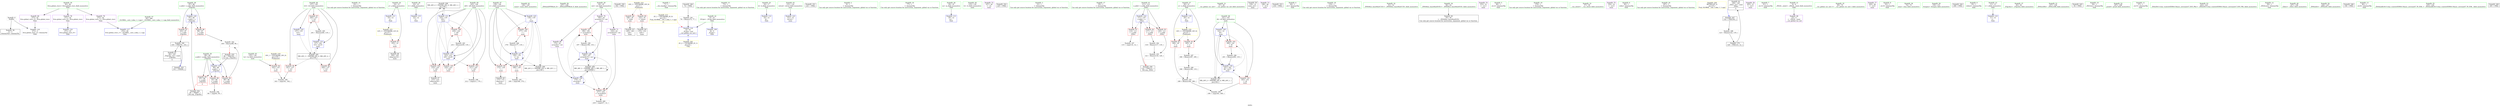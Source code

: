 digraph "SVFG" {
	label="SVFG";

	Node0x55bc1db96400 [shape=record,color=grey,label="{NodeID: 0\nNullPtr}"];
	Node0x55bc1db96400 -> Node0x55bc1dba2860[style=solid];
	Node0x55bc1db96400 -> Node0x55bc1dba6bc0[style=solid];
	Node0x55bc1dbaa870 [shape=record,color=black,label="{NodeID: 180\n105 = PHI(101, 103, )\n}"];
	Node0x55bc1dbaa870 -> Node0x55bc1dba2b30[style=solid];
	Node0x55bc1dba1380 [shape=record,color=red,label="{NodeID: 97\n240\<--137\n\<--tt3\nmain\n}"];
	Node0x55bc1dba1380 -> Node0x55bc1dbab410[style=solid];
	Node0x55bc1db9f3f0 [shape=record,color=green,label="{NodeID: 14\n43\<--1\n\<--dummyObj\nCan only get source location for instruction, argument, global var or function.}"];
	Node0x55bc1dba4bf0 [shape=record,color=grey,label="{NodeID: 194\n94 = cmp(93, 95, )\n}"];
	Node0x55bc1dba1f40 [shape=record,color=blue,label="{NodeID: 111\n14\<--12\nj\<--\nGlob }"];
	Node0x55bc1dba1f40 -> Node0x55bc1dbb6ec0[style=dashed];
	Node0x55bc1dba0030 [shape=record,color=green,label="{NodeID: 28\n22\<--23\nl\<--l_field_insensitive\nGlob }"];
	Node0x55bc1dba0030 -> Node0x55bc1dba68c0[style=solid];
	Node0x55bc1dbb51a0 [shape=record,color=black,label="{NodeID: 208\nMR_26V_2 = PHI(MR_26V_4, MR_26V_1, )\npts\{144 \}\n}"];
	Node0x55bc1dbb51a0 -> Node0x55bc1dba7680[style=dashed];
	Node0x55bc1dba71a0 [shape=record,color=blue,label="{NodeID: 125\n139\<--119\ni\<--\nmain\n}"];
	Node0x55bc1dba71a0 -> Node0x55bc1dba1450[style=dashed];
	Node0x55bc1dba71a0 -> Node0x55bc1dba1520[style=dashed];
	Node0x55bc1dba71a0 -> Node0x55bc1dba15f0[style=dashed];
	Node0x55bc1dba71a0 -> Node0x55bc1dba7340[style=dashed];
	Node0x55bc1dba71a0 -> Node0x55bc1dbb47a0[style=dashed];
	Node0x55bc1dba0da0 [shape=record,color=green,label="{NodeID: 42\n128\<--129\nmain\<--main_field_insensitive\n}"];
	Node0x55bc1dba2660 [shape=record,color=green,label="{NodeID: 56\n237\<--238\n_ZNSolsEPFRSoS_E\<--_ZNSolsEPFRSoS_E_field_insensitive\n}"];
	Node0x55bc1dba3280 [shape=record,color=purple,label="{NodeID: 70\n195\<--24\narrayidx15\<--cnt\nmain\n}"];
	Node0x55bc1dba3280 -> Node0x55bc1dba1ba0[style=solid];
	Node0x55bc1dba3280 -> Node0x55bc1dba74e0[style=solid];
	Node0x55bc1dbc1130 [shape=record,color=black,label="{NodeID: 250\n192 = PHI()\n}"];
	Node0x55bc1dba3e70 [shape=record,color=red,label="{NodeID: 84\n146\<--30\n\<--stdin\nmain\n}"];
	Node0x55bc1dba3e70 -> Node0x55bc1dba2cd0[style=solid];
	Node0x55bc1db980f0 [shape=record,color=green,label="{NodeID: 1\n7\<--1\n__dso_handle\<--dummyObj\nGlob }"];
	Node0x55bc1dbaae10 [shape=record,color=grey,label="{NodeID: 181\n76 = Binary(72, 77, )\n}"];
	Node0x55bc1dbaae10 -> Node0x55bc1dba6cc0[style=solid];
	Node0x55bc1dba1450 [shape=record,color=red,label="{NodeID: 98\n168\<--139\n\<--i\nmain\n}"];
	Node0x55bc1dba1450 -> Node0x55bc1dba4d70[style=solid];
	Node0x55bc1db9f480 [shape=record,color=green,label="{NodeID: 15\n73\<--1\n\<--dummyObj\nCan only get source location for instruction, argument, global var or function.}"];
	Node0x55bc1dba4d70 [shape=record,color=grey,label="{NodeID: 195\n169 = cmp(168, 170, )\n}"];
	Node0x55bc1dba2040 [shape=record,color=blue,label="{NodeID: 112\n16\<--12\nk\<--\nGlob }"];
	Node0x55bc1dba0130 [shape=record,color=green,label="{NodeID: 29\n24\<--25\ncnt\<--cnt_field_insensitive\nGlob }"];
	Node0x55bc1dba0130 -> Node0x55bc1dba31b0[style=solid];
	Node0x55bc1dba0130 -> Node0x55bc1dba3280[style=solid];
	Node0x55bc1dba0130 -> Node0x55bc1dba3350[style=solid];
	Node0x55bc1dbb56a0 [shape=record,color=black,label="{NodeID: 209\nMR_28V_2 = PHI(MR_28V_5, MR_28V_1, )\npts\{250000 \}\n}"];
	Node0x55bc1dbb56a0 -> Node0x55bc1dba1ba0[style=dashed];
	Node0x55bc1dbb56a0 -> Node0x55bc1dba1c70[style=dashed];
	Node0x55bc1dbb56a0 -> Node0x55bc1dba7270[style=dashed];
	Node0x55bc1dbb56a0 -> Node0x55bc1dba74e0[style=dashed];
	Node0x55bc1dbb56a0 -> Node0x55bc1dbb56a0[style=dashed];
	Node0x55bc1dba7270 [shape=record,color=blue,label="{NodeID: 126\n174\<--12\narrayidx\<--\nmain\n}"];
	Node0x55bc1dba7270 -> Node0x55bc1dba1ba0[style=dashed];
	Node0x55bc1dba7270 -> Node0x55bc1dba1c70[style=dashed];
	Node0x55bc1dba7270 -> Node0x55bc1dba7270[style=dashed];
	Node0x55bc1dba7270 -> Node0x55bc1dba74e0[style=dashed];
	Node0x55bc1dba7270 -> Node0x55bc1dbb56a0[style=dashed];
	Node0x55bc1dba0ea0 [shape=record,color=green,label="{NodeID: 43\n131\<--132\nretval\<--retval_field_insensitive\nmain\n}"];
	Node0x55bc1dba0ea0 -> Node0x55bc1dba7000[style=solid];
	Node0x55bc1dba2760 [shape=record,color=green,label="{NodeID: 57\n44\<--266\n_GLOBAL__sub_I_nika_1_1.cpp\<--_GLOBAL__sub_I_nika_1_1.cpp_field_insensitive\n}"];
	Node0x55bc1dba2760 -> Node0x55bc1dba6ac0[style=solid];
	Node0x55bc1dba3350 [shape=record,color=purple,label="{NodeID: 71\n216\<--24\narrayidx25\<--cnt\nmain\n}"];
	Node0x55bc1dba3350 -> Node0x55bc1dba1c70[style=solid];
	Node0x55bc1dbc1200 [shape=record,color=black,label="{NodeID: 251\n221 = PHI()\n}"];
	Node0x55bc1dba3f40 [shape=record,color=red,label="{NodeID: 85\n152\<--35\n\<--stdout\nmain\n}"];
	Node0x55bc1dba3f40 -> Node0x55bc1dba2da0[style=solid];
	Node0x55bc1db96490 [shape=record,color=green,label="{NodeID: 2\n9\<--1\n\<--dummyObj\nCan only get source location for instruction, argument, global var or function.}"];
	Node0x55bc1dbaaf90 [shape=record,color=grey,label="{NodeID: 182\n100 = Binary(98, 99, )\n|{<s0>4}}"];
	Node0x55bc1dbaaf90:s0 -> Node0x55bc1dbc16d0[style=solid,color=red];
	Node0x55bc1dba1520 [shape=record,color=red,label="{NodeID: 99\n172\<--139\n\<--i\nmain\n}"];
	Node0x55bc1dba1520 -> Node0x55bc1dba2e70[style=solid];
	Node0x55bc1db9f510 [shape=record,color=green,label="{NodeID: 16\n77\<--1\n\<--dummyObj\nCan only get source location for instruction, argument, global var or function.}"];
	Node0x55bc1dba4ef0 [shape=record,color=grey,label="{NodeID: 196\n163 = cmp(161, 162, )\n}"];
	Node0x55bc1dba2140 [shape=record,color=blue,label="{NodeID: 113\n18\<--12\nm\<--\nGlob }"];
	Node0x55bc1dba0230 [shape=record,color=green,label="{NodeID: 30\n42\<--46\nllvm.global_ctors\<--llvm.global_ctors_field_insensitive\nGlob }"];
	Node0x55bc1dba0230 -> Node0x55bc1dba3900[style=solid];
	Node0x55bc1dba0230 -> Node0x55bc1dba3a00[style=solid];
	Node0x55bc1dba0230 -> Node0x55bc1dba3b00[style=solid];
	Node0x55bc1dba7340 [shape=record,color=blue,label="{NodeID: 127\n139\<--178\ni\<--inc\nmain\n}"];
	Node0x55bc1dba7340 -> Node0x55bc1dba1450[style=dashed];
	Node0x55bc1dba7340 -> Node0x55bc1dba1520[style=dashed];
	Node0x55bc1dba7340 -> Node0x55bc1dba15f0[style=dashed];
	Node0x55bc1dba7340 -> Node0x55bc1dba7340[style=dashed];
	Node0x55bc1dba7340 -> Node0x55bc1dbb47a0[style=dashed];
	Node0x55bc1dba0f70 [shape=record,color=green,label="{NodeID: 44\n133\<--134\ntt\<--tt_field_insensitive\nmain\n}"];
	Node0x55bc1dba2860 [shape=record,color=black,label="{NodeID: 58\n2\<--3\ndummyVal\<--dummyVal\n}"];
	Node0x55bc1dba3420 [shape=record,color=purple,label="{NodeID: 72\n147\<--26\n\<--.str\nmain\n}"];
	Node0x55bc1dbc1300 [shape=record,color=black,label="{NodeID: 252\n225 = PHI()\n}"];
	Node0x55bc1dba4010 [shape=record,color=red,label="{NodeID: 86\n98\<--87\n\<--x.addr\n_Z3gcdxx\n}"];
	Node0x55bc1dba4010 -> Node0x55bc1dbaaf90[style=solid];
	Node0x55bc1db9ec80 [shape=record,color=green,label="{NodeID: 3\n12\<--1\n\<--dummyObj\nCan only get source location for instruction, argument, global var or function.}"];
	Node0x55bc1dbab110 [shape=record,color=grey,label="{NodeID: 183\n231 = Binary(230, 119, )\n}"];
	Node0x55bc1dbab110 -> Node0x55bc1dba7750[style=solid];
	Node0x55bc1dba15f0 [shape=record,color=red,label="{NodeID: 100\n177\<--139\n\<--i\nmain\n}"];
	Node0x55bc1dba15f0 -> Node0x55bc1dbab290[style=solid];
	Node0x55bc1db9f5a0 [shape=record,color=green,label="{NodeID: 17\n95\<--1\n\<--dummyObj\nCan only get source location for instruction, argument, global var or function.}"];
	Node0x55bc1dba5070 [shape=record,color=grey,label="{NodeID: 197\n115 = cmp(114, 12, )\n}"];
	Node0x55bc1dba2240 [shape=record,color=blue,label="{NodeID: 114\n20\<--12\nn\<--\nGlob }"];
	Node0x55bc1dba2240 -> Node0x55bc1dbb6fa0[style=dashed];
	Node0x55bc1dba0330 [shape=record,color=green,label="{NodeID: 31\n47\<--48\n__cxx_global_var_init\<--__cxx_global_var_init_field_insensitive\n}"];
	Node0x55bc1dba7410 [shape=record,color=blue,label="{NodeID: 128\n141\<--12\ni8\<--\nmain\n}"];
	Node0x55bc1dba7410 -> Node0x55bc1dba16c0[style=dashed];
	Node0x55bc1dba7410 -> Node0x55bc1dba1790[style=dashed];
	Node0x55bc1dba7410 -> Node0x55bc1dba75b0[style=dashed];
	Node0x55bc1dba7410 -> Node0x55bc1dbb4ca0[style=dashed];
	Node0x55bc1dba1040 [shape=record,color=green,label="{NodeID: 45\n135\<--136\ntn\<--tn_field_insensitive\nmain\n}"];
	Node0x55bc1dba1040 -> Node0x55bc1dba4690[style=solid];
	Node0x55bc1dba2960 [shape=record,color=black,label="{NodeID: 59\n130\<--12\nmain_ret\<--\nmain\n}"];
	Node0x55bc1dba34f0 [shape=record,color=purple,label="{NodeID: 73\n148\<--28\n\<--.str.2\nmain\n}"];
	Node0x55bc1dbc13d0 [shape=record,color=black,label="{NodeID: 253\n234 = PHI()\n}"];
	Node0x55bc1dba40e0 [shape=record,color=red,label="{NodeID: 87\n103\<--87\n\<--x.addr\n_Z3gcdxx\n}"];
	Node0x55bc1dba40e0 -> Node0x55bc1dbaa870[style=solid];
	Node0x55bc1db98310 [shape=record,color=green,label="{NodeID: 4\n26\<--1\n.str\<--dummyObj\nGlob }"];
	Node0x55bc1dbab290 [shape=record,color=grey,label="{NodeID: 184\n178 = Binary(177, 119, )\n}"];
	Node0x55bc1dbab290 -> Node0x55bc1dba7340[style=solid];
	Node0x55bc1dba16c0 [shape=record,color=red,label="{NodeID: 101\n183\<--141\n\<--i8\nmain\n}"];
	Node0x55bc1dba16c0 -> Node0x55bc1dba5370[style=solid];
	Node0x55bc1db9f630 [shape=record,color=green,label="{NodeID: 18\n119\<--1\n\<--dummyObj\nCan only get source location for instruction, argument, global var or function.}"];
	Node0x55bc1dba51f0 [shape=record,color=grey,label="{NodeID: 198\n212 = cmp(211, 170, )\n}"];
	Node0x55bc1dba68c0 [shape=record,color=blue,label="{NodeID: 115\n22\<--12\nl\<--\nGlob }"];
	Node0x55bc1dba0430 [shape=record,color=green,label="{NodeID: 32\n51\<--52\n_ZNSt8ios_base4InitC1Ev\<--_ZNSt8ios_base4InitC1Ev_field_insensitive\n}"];
	Node0x55bc1dba74e0 [shape=record,color=blue,label="{NodeID: 129\n195\<--197\narrayidx15\<--xor\nmain\n}"];
	Node0x55bc1dba74e0 -> Node0x55bc1dba1ba0[style=dashed];
	Node0x55bc1dba74e0 -> Node0x55bc1dba1c70[style=dashed];
	Node0x55bc1dba74e0 -> Node0x55bc1dba74e0[style=dashed];
	Node0x55bc1dba74e0 -> Node0x55bc1dbb56a0[style=dashed];
	Node0x55bc1dba1110 [shape=record,color=green,label="{NodeID: 46\n137\<--138\ntt3\<--tt3_field_insensitive\nmain\n}"];
	Node0x55bc1dba1110 -> Node0x55bc1dba4760[style=solid];
	Node0x55bc1dba1110 -> Node0x55bc1dba12b0[style=solid];
	Node0x55bc1dba1110 -> Node0x55bc1dba1380[style=solid];
	Node0x55bc1dba1110 -> Node0x55bc1dba70d0[style=solid];
	Node0x55bc1dba1110 -> Node0x55bc1dba7820[style=solid];
	Node0x55bc1dba2a30 [shape=record,color=black,label="{NodeID: 60\n55\<--56\n\<--_ZNSt8ios_base4InitD1Ev\nCan only get source location for instruction, argument, global var or function.}"];
	Node0x55bc1dba35c0 [shape=record,color=purple,label="{NodeID: 74\n153\<--31\n\<--.str.3\nmain\n}"];
	Node0x55bc1dbc14a0 [shape=record,color=black,label="{NodeID: 254\n85 = PHI(97, )\n0th arg _Z3gcdxx }"];
	Node0x55bc1dbc14a0 -> Node0x55bc1dba6d90[style=solid];
	Node0x55bc1dba41b0 [shape=record,color=red,label="{NodeID: 88\n93\<--89\n\<--y.addr\n_Z3gcdxx\n}"];
	Node0x55bc1dba41b0 -> Node0x55bc1dba4bf0[style=solid];
	Node0x55bc1db983a0 [shape=record,color=green,label="{NodeID: 5\n28\<--1\n.str.2\<--dummyObj\nGlob }"];
	Node0x55bc1dbab410 [shape=record,color=grey,label="{NodeID: 185\n241 = Binary(240, 119, )\n}"];
	Node0x55bc1dbab410 -> Node0x55bc1dba7820[style=solid];
	Node0x55bc1dba1790 [shape=record,color=red,label="{NodeID: 102\n200\<--141\n\<--i8\nmain\n}"];
	Node0x55bc1dba1790 -> Node0x55bc1dbab590[style=solid];
	Node0x55bc1db9f730 [shape=record,color=green,label="{NodeID: 19\n170\<--1\n\<--dummyObj\nCan only get source location for instruction, argument, global var or function.}"];
	Node0x55bc1dba5370 [shape=record,color=grey,label="{NodeID: 199\n190 = cmp(183, 189, )\n}"];
	Node0x55bc1dba69c0 [shape=record,color=blue,label="{NodeID: 116\n271\<--43\nllvm.global_ctors_0\<--\nGlob }"];
	Node0x55bc1dba0530 [shape=record,color=green,label="{NodeID: 33\n57\<--58\n__cxa_atexit\<--__cxa_atexit_field_insensitive\n}"];
	Node0x55bc1dbb6ca0 [shape=record,color=yellow,style=double,label="{NodeID: 213\n2V_1 = ENCHI(MR_2V_0)\npts\{10 \}\nFun[_GLOBAL__sub_I_nika_1_1.cpp]|{<s0>16}}"];
	Node0x55bc1dbb6ca0:s0 -> Node0x55bc1dba6cc0[style=dashed,color=red];
	Node0x55bc1dba75b0 [shape=record,color=blue,label="{NodeID: 130\n141\<--201\ni8\<--inc17\nmain\n}"];
	Node0x55bc1dba75b0 -> Node0x55bc1dba16c0[style=dashed];
	Node0x55bc1dba75b0 -> Node0x55bc1dba1790[style=dashed];
	Node0x55bc1dba75b0 -> Node0x55bc1dba75b0[style=dashed];
	Node0x55bc1dba75b0 -> Node0x55bc1dbb4ca0[style=dashed];
	Node0x55bc1dba11e0 [shape=record,color=green,label="{NodeID: 47\n139\<--140\ni\<--i_field_insensitive\nmain\n}"];
	Node0x55bc1dba11e0 -> Node0x55bc1dba1450[style=solid];
	Node0x55bc1dba11e0 -> Node0x55bc1dba1520[style=solid];
	Node0x55bc1dba11e0 -> Node0x55bc1dba15f0[style=solid];
	Node0x55bc1dba11e0 -> Node0x55bc1dba71a0[style=solid];
	Node0x55bc1dba11e0 -> Node0x55bc1dba7340[style=solid];
	Node0x55bc1dba2b30 [shape=record,color=black,label="{NodeID: 61\n84\<--105\n_Z3gcdxx_ret\<--cond\n_Z3gcdxx\n|{<s0>4}}"];
	Node0x55bc1dba2b30:s0 -> Node0x55bc1dbc0160[style=solid,color=blue];
	Node0x55bc1dba3690 [shape=record,color=purple,label="{NodeID: 75\n154\<--33\n\<--.str.4\nmain\n}"];
	Node0x55bc1dbc16d0 [shape=record,color=black,label="{NodeID: 255\n86 = PHI(100, )\n1st arg _Z3gcdxx }"];
	Node0x55bc1dbc16d0 -> Node0x55bc1dba6e60[style=solid];
	Node0x55bc1dba4280 [shape=record,color=red,label="{NodeID: 89\n97\<--89\n\<--y.addr\n_Z3gcdxx\n|{<s0>4}}"];
	Node0x55bc1dba4280:s0 -> Node0x55bc1dbc14a0[style=solid,color=red];
	Node0x55bc1db98490 [shape=record,color=green,label="{NodeID: 6\n30\<--1\nstdin\<--dummyObj\nGlob }"];
	Node0x55bc1dbab590 [shape=record,color=grey,label="{NodeID: 186\n201 = Binary(200, 119, )\n}"];
	Node0x55bc1dbab590 -> Node0x55bc1dba75b0[style=solid];
	Node0x55bc1dba1860 [shape=record,color=red,label="{NodeID: 103\n211\<--143\n\<--i20\nmain\n}"];
	Node0x55bc1dba1860 -> Node0x55bc1dba51f0[style=solid];
	Node0x55bc1db9f830 [shape=record,color=green,label="{NodeID: 20\n187\<--1\n\<--dummyObj\nCan only get source location for instruction, argument, global var or function.}"];
	Node0x55bc1dba54f0 [shape=record,color=grey,label="{NodeID: 200\n218 = cmp(217, 12, )\n}"];
	Node0x55bc1dba6ac0 [shape=record,color=blue,label="{NodeID: 117\n272\<--44\nllvm.global_ctors_1\<--_GLOBAL__sub_I_nika_1_1.cpp\nGlob }"];
	Node0x55bc1dba0630 [shape=record,color=green,label="{NodeID: 34\n56\<--62\n_ZNSt8ios_base4InitD1Ev\<--_ZNSt8ios_base4InitD1Ev_field_insensitive\n}"];
	Node0x55bc1dba0630 -> Node0x55bc1dba2a30[style=solid];
	Node0x55bc1dbb6db0 [shape=record,color=yellow,style=double,label="{NodeID: 214\n10V_1 = ENCHI(MR_10V_0)\npts\{1 \}\nFun[main]}"];
	Node0x55bc1dbb6db0 -> Node0x55bc1dba3e70[style=dashed];
	Node0x55bc1dbb6db0 -> Node0x55bc1dba3f40[style=dashed];
	Node0x55bc1dba7680 [shape=record,color=blue,label="{NodeID: 131\n143\<--119\ni20\<--\nmain\n}"];
	Node0x55bc1dba7680 -> Node0x55bc1dba1860[style=dashed];
	Node0x55bc1dba7680 -> Node0x55bc1dba1930[style=dashed];
	Node0x55bc1dba7680 -> Node0x55bc1dba1a00[style=dashed];
	Node0x55bc1dba7680 -> Node0x55bc1dba1ad0[style=dashed];
	Node0x55bc1dba7680 -> Node0x55bc1dba7750[style=dashed];
	Node0x55bc1dba7680 -> Node0x55bc1dbb51a0[style=dashed];
	Node0x55bc1db98900 [shape=record,color=green,label="{NodeID: 48\n141\<--142\ni8\<--i8_field_insensitive\nmain\n}"];
	Node0x55bc1db98900 -> Node0x55bc1dba16c0[style=solid];
	Node0x55bc1db98900 -> Node0x55bc1dba1790[style=solid];
	Node0x55bc1db98900 -> Node0x55bc1dba7410[style=solid];
	Node0x55bc1db98900 -> Node0x55bc1dba75b0[style=solid];
	Node0x55bc1dbb84c0 [shape=record,color=yellow,style=double,label="{NodeID: 228\nRETMU(2V_2)\npts\{10 \}\nFun[_GLOBAL__sub_I_nika_1_1.cpp]}"];
	Node0x55bc1dba2c00 [shape=record,color=black,label="{NodeID: 62\n109\<--126\n_Z2bci_ret\<--cond\n_Z2bci\n|{<s0>5}}"];
	Node0x55bc1dba2c00:s0 -> Node0x55bc1dbc0e00[style=solid,color=blue];
	Node0x55bc1dbb9240 [shape=record,color=yellow,style=double,label="{NodeID: 242\n2V_2 = CSCHI(MR_2V_1)\npts\{10 \}\nCS[]}"];
	Node0x55bc1dba3760 [shape=record,color=purple,label="{NodeID: 76\n205\<--37\n\<--.str.5\nmain\n}"];
	Node0x55bc1dbc1810 [shape=record,color=black,label="{NodeID: 256\n110 = PHI(121, )\n0th arg _Z2bci }"];
	Node0x55bc1dbc1810 -> Node0x55bc1dba6f30[style=solid];
	Node0x55bc1dba4350 [shape=record,color=red,label="{NodeID: 90\n99\<--89\n\<--y.addr\n_Z3gcdxx\n}"];
	Node0x55bc1dba4350 -> Node0x55bc1dbaaf90[style=solid];
	Node0x55bc1db98520 [shape=record,color=green,label="{NodeID: 7\n31\<--1\n.str.3\<--dummyObj\nGlob }"];
	Node0x55bc1dbab710 [shape=record,color=grey,label="{NodeID: 187\n186 = Binary(187, 185, )\n}"];
	Node0x55bc1dbab710 -> Node0x55bc1dbaba10[style=solid];
	Node0x55bc1dba1930 [shape=record,color=red,label="{NodeID: 104\n214\<--143\n\<--i20\nmain\n}"];
	Node0x55bc1dba1930 -> Node0x55bc1dba3010[style=solid];
	Node0x55bc1db9f930 [shape=record,color=green,label="{NodeID: 21\n4\<--6\n_ZStL8__ioinit\<--_ZStL8__ioinit_field_insensitive\nGlob }"];
	Node0x55bc1db9f930 -> Node0x55bc1dba30e0[style=solid];
	Node0x55bc1dba6bc0 [shape=record,color=blue, style = dotted,label="{NodeID: 118\n273\<--3\nllvm.global_ctors_2\<--dummyVal\nGlob }"];
	Node0x55bc1dba0730 [shape=record,color=green,label="{NodeID: 35\n69\<--70\n__cxx_global_var_init.1\<--__cxx_global_var_init.1_field_insensitive\n}"];
	Node0x55bc1dbb6ec0 [shape=record,color=yellow,style=double,label="{NodeID: 215\n12V_1 = ENCHI(MR_12V_0)\npts\{15 \}\nFun[main]}"];
	Node0x55bc1dbb6ec0 -> Node0x55bc1dba3c00[style=dashed];
	Node0x55bc1dba7750 [shape=record,color=blue,label="{NodeID: 132\n143\<--231\ni20\<--inc29\nmain\n}"];
	Node0x55bc1dba7750 -> Node0x55bc1dba1860[style=dashed];
	Node0x55bc1dba7750 -> Node0x55bc1dba1930[style=dashed];
	Node0x55bc1dba7750 -> Node0x55bc1dba1a00[style=dashed];
	Node0x55bc1dba7750 -> Node0x55bc1dba1ad0[style=dashed];
	Node0x55bc1dba7750 -> Node0x55bc1dba7750[style=dashed];
	Node0x55bc1dba7750 -> Node0x55bc1dbb51a0[style=dashed];
	Node0x55bc1db989d0 [shape=record,color=green,label="{NodeID: 49\n143\<--144\ni20\<--i20_field_insensitive\nmain\n}"];
	Node0x55bc1db989d0 -> Node0x55bc1dba1860[style=solid];
	Node0x55bc1db989d0 -> Node0x55bc1dba1930[style=solid];
	Node0x55bc1db989d0 -> Node0x55bc1dba1a00[style=solid];
	Node0x55bc1db989d0 -> Node0x55bc1dba1ad0[style=solid];
	Node0x55bc1db989d0 -> Node0x55bc1dba7680[style=solid];
	Node0x55bc1db989d0 -> Node0x55bc1dba7750[style=solid];
	Node0x55bc1dba2cd0 [shape=record,color=black,label="{NodeID: 63\n149\<--146\ncall\<--\nmain\n}"];
	Node0x55bc1dbc0160 [shape=record,color=black,label="{NodeID: 243\n101 = PHI(84, )\n}"];
	Node0x55bc1dbc0160 -> Node0x55bc1dbaa870[style=solid];
	Node0x55bc1dba3830 [shape=record,color=purple,label="{NodeID: 77\n220\<--40\n\<--.str.6\nmain\n}"];
	Node0x55bc1dba4420 [shape=record,color=red,label="{NodeID: 91\n114\<--111\n\<--n.addr\n_Z2bci\n}"];
	Node0x55bc1dba4420 -> Node0x55bc1dba5070[style=solid];
	Node0x55bc1db985b0 [shape=record,color=green,label="{NodeID: 8\n33\<--1\n.str.4\<--dummyObj\nGlob }"];
	Node0x55bc1dbab890 [shape=record,color=grey,label="{NodeID: 188\n123 = Binary(122, 119, )\n}"];
	Node0x55bc1dbab890 -> Node0x55bc1d938610[style=solid];
	Node0x55bc1dba1a00 [shape=record,color=red,label="{NodeID: 105\n224\<--143\n\<--i20\nmain\n}"];
	Node0x55bc1db9fa30 [shape=record,color=green,label="{NodeID: 22\n8\<--10\n_ZL2pi\<--_ZL2pi_field_insensitive\nGlob }"];
	Node0x55bc1db9fa30 -> Node0x55bc1dba1d40[style=solid];
	Node0x55bc1db9fa30 -> Node0x55bc1dba6cc0[style=solid];
	Node0x55bc1dba6cc0 [shape=record,color=blue,label="{NodeID: 119\n8\<--76\n_ZL2pi\<--mul\n__cxx_global_var_init.1\n|{<s0>16}}"];
	Node0x55bc1dba6cc0:s0 -> Node0x55bc1dbb9240[style=dashed,color=blue];
	Node0x55bc1dba0830 [shape=record,color=green,label="{NodeID: 36\n74\<--75\natan\<--atan_field_insensitive\n}"];
	Node0x55bc1dbb6fa0 [shape=record,color=yellow,style=double,label="{NodeID: 216\n14V_1 = ENCHI(MR_14V_0)\npts\{21 \}\nFun[main]}"];
	Node0x55bc1dbb6fa0 -> Node0x55bc1dba3cd0[style=dashed];
	Node0x55bc1dbb6fa0 -> Node0x55bc1dba3da0[style=dashed];
	Node0x55bc1dba7820 [shape=record,color=blue,label="{NodeID: 133\n137\<--241\ntt3\<--inc33\nmain\n}"];
	Node0x55bc1dba7820 -> Node0x55bc1dbb42a0[style=dashed];
	Node0x55bc1db98aa0 [shape=record,color=green,label="{NodeID: 50\n150\<--151\nfreopen\<--freopen_field_insensitive\n}"];
	Node0x55bc1dba2da0 [shape=record,color=black,label="{NodeID: 64\n155\<--152\ncall1\<--\nmain\n}"];
	Node0x55bc1dbc0b90 [shape=record,color=black,label="{NodeID: 244\n206 = PHI()\n}"];
	Node0x55bc1dba3900 [shape=record,color=purple,label="{NodeID: 78\n271\<--42\nllvm.global_ctors_0\<--llvm.global_ctors\nGlob }"];
	Node0x55bc1dba3900 -> Node0x55bc1dba69c0[style=solid];
	Node0x55bc1dba44f0 [shape=record,color=red,label="{NodeID: 92\n117\<--111\n\<--n.addr\n_Z2bci\n}"];
	Node0x55bc1dba44f0 -> Node0x55bc1dba48f0[style=solid];
	Node0x55bc1db9f120 [shape=record,color=green,label="{NodeID: 9\n35\<--1\nstdout\<--dummyObj\nGlob }"];
	Node0x55bc1dbaba10 [shape=record,color=grey,label="{NodeID: 189\n188 = Binary(186, 119, )\n}"];
	Node0x55bc1dbaba10 -> Node0x55bc1dbabd10[style=solid];
	Node0x55bc1dba1ad0 [shape=record,color=red,label="{NodeID: 106\n230\<--143\n\<--i20\nmain\n}"];
	Node0x55bc1dba1ad0 -> Node0x55bc1dbab110[style=solid];
	Node0x55bc1db9fb30 [shape=record,color=green,label="{NodeID: 23\n11\<--13\ni\<--i_field_insensitive\nGlob }"];
	Node0x55bc1db9fb30 -> Node0x55bc1dba1e40[style=solid];
	Node0x55bc1dba6d90 [shape=record,color=blue,label="{NodeID: 120\n87\<--85\nx.addr\<--x\n_Z3gcdxx\n}"];
	Node0x55bc1dba6d90 -> Node0x55bc1dba4010[style=dashed];
	Node0x55bc1dba6d90 -> Node0x55bc1dba40e0[style=dashed];
	Node0x55bc1dba0930 [shape=record,color=green,label="{NodeID: 37\n82\<--83\n_Z3gcdxx\<--_Z3gcdxx_field_insensitive\n}"];
	Node0x55bc1db98ba0 [shape=record,color=green,label="{NodeID: 51\n157\<--158\n_ZNSirsERi\<--_ZNSirsERi_field_insensitive\n}"];
	Node0x55bc1dba2e70 [shape=record,color=black,label="{NodeID: 65\n173\<--172\nidxprom\<--\nmain\n}"];
	Node0x55bc1dbc0c60 [shape=record,color=black,label="{NodeID: 245\n54 = PHI()\n}"];
	Node0x55bc1dba3a00 [shape=record,color=purple,label="{NodeID: 79\n272\<--42\nllvm.global_ctors_1\<--llvm.global_ctors\nGlob }"];
	Node0x55bc1dba3a00 -> Node0x55bc1dba6ac0[style=solid];
	Node0x55bc1dba45c0 [shape=record,color=red,label="{NodeID: 93\n120\<--111\n\<--n.addr\n_Z2bci\n}"];
	Node0x55bc1dba45c0 -> Node0x55bc1dba4a70[style=solid];
	Node0x55bc1db9f1b0 [shape=record,color=green,label="{NodeID: 10\n36\<--1\n_ZSt3cin\<--dummyObj\nGlob }"];
	Node0x55bc1dbabb90 [shape=record,color=grey,label="{NodeID: 190\n197 = Binary(196, 119, )\n}"];
	Node0x55bc1dbabb90 -> Node0x55bc1dba74e0[style=solid];
	Node0x55bc1dba1ba0 [shape=record,color=red,label="{NodeID: 107\n196\<--195\n\<--arrayidx15\nmain\n}"];
	Node0x55bc1dba1ba0 -> Node0x55bc1dbabb90[style=solid];
	Node0x55bc1db9fc30 [shape=record,color=green,label="{NodeID: 24\n14\<--15\nj\<--j_field_insensitive\nGlob }"];
	Node0x55bc1db9fc30 -> Node0x55bc1dba3c00[style=solid];
	Node0x55bc1db9fc30 -> Node0x55bc1dba1f40[style=solid];
	Node0x55bc1dba6e60 [shape=record,color=blue,label="{NodeID: 121\n89\<--86\ny.addr\<--y\n_Z3gcdxx\n}"];
	Node0x55bc1dba6e60 -> Node0x55bc1dba41b0[style=dashed];
	Node0x55bc1dba6e60 -> Node0x55bc1dba4280[style=dashed];
	Node0x55bc1dba6e60 -> Node0x55bc1dba4350[style=dashed];
	Node0x55bc1dba0a30 [shape=record,color=green,label="{NodeID: 38\n87\<--88\nx.addr\<--x.addr_field_insensitive\n_Z3gcdxx\n}"];
	Node0x55bc1dba0a30 -> Node0x55bc1dba4010[style=solid];
	Node0x55bc1dba0a30 -> Node0x55bc1dba40e0[style=solid];
	Node0x55bc1dba0a30 -> Node0x55bc1dba6d90[style=solid];
	Node0x55bc1dbb7160 [shape=record,color=yellow,style=double,label="{NodeID: 218\n18V_1 = ENCHI(MR_18V_0)\npts\{136 \}\nFun[main]}"];
	Node0x55bc1dbb7160 -> Node0x55bc1dba4690[style=dashed];
	Node0x55bc1dba22d0 [shape=record,color=green,label="{NodeID: 52\n207\<--208\nprintf\<--printf_field_insensitive\n}"];
	Node0x55bc1dba2f40 [shape=record,color=black,label="{NodeID: 66\n194\<--193\nidxprom14\<--\nmain\n}"];
	Node0x55bc1dbc0d30 [shape=record,color=black,label="{NodeID: 246\n72 = PHI()\n}"];
	Node0x55bc1dbc0d30 -> Node0x55bc1dbaae10[style=solid];
	Node0x55bc1dba3b00 [shape=record,color=purple,label="{NodeID: 80\n273\<--42\nllvm.global_ctors_2\<--llvm.global_ctors\nGlob }"];
	Node0x55bc1dba3b00 -> Node0x55bc1dba6bc0[style=solid];
	Node0x55bc1dba4690 [shape=record,color=red,label="{NodeID: 94\n162\<--135\n\<--tn\nmain\n}"];
	Node0x55bc1dba4690 -> Node0x55bc1dba4ef0[style=solid];
	Node0x55bc1db9f240 [shape=record,color=green,label="{NodeID: 11\n37\<--1\n.str.5\<--dummyObj\nGlob }"];
	Node0x55bc1dbabd10 [shape=record,color=grey,label="{NodeID: 191\n189 = Binary(184, 188, )\n}"];
	Node0x55bc1dbabd10 -> Node0x55bc1dba5370[style=solid];
	Node0x55bc1dba1c70 [shape=record,color=red,label="{NodeID: 108\n217\<--216\n\<--arrayidx25\nmain\n}"];
	Node0x55bc1dba1c70 -> Node0x55bc1dba54f0[style=solid];
	Node0x55bc1db9fd30 [shape=record,color=green,label="{NodeID: 25\n16\<--17\nk\<--k_field_insensitive\nGlob }"];
	Node0x55bc1db9fd30 -> Node0x55bc1dba2040[style=solid];
	Node0x55bc1dbb42a0 [shape=record,color=black,label="{NodeID: 205\nMR_20V_3 = PHI(MR_20V_4, MR_20V_2, )\npts\{138 \}\n}"];
	Node0x55bc1dbb42a0 -> Node0x55bc1dba4760[style=dashed];
	Node0x55bc1dbb42a0 -> Node0x55bc1dba12b0[style=dashed];
	Node0x55bc1dbb42a0 -> Node0x55bc1dba1380[style=dashed];
	Node0x55bc1dbb42a0 -> Node0x55bc1dba7820[style=dashed];
	Node0x55bc1dba6f30 [shape=record,color=blue,label="{NodeID: 122\n111\<--110\nn.addr\<--n\n_Z2bci\n}"];
	Node0x55bc1dba6f30 -> Node0x55bc1dba4420[style=dashed];
	Node0x55bc1dba6f30 -> Node0x55bc1dba44f0[style=dashed];
	Node0x55bc1dba6f30 -> Node0x55bc1dba45c0[style=dashed];
	Node0x55bc1dba0b00 [shape=record,color=green,label="{NodeID: 39\n89\<--90\ny.addr\<--y.addr_field_insensitive\n_Z3gcdxx\n}"];
	Node0x55bc1dba0b00 -> Node0x55bc1dba41b0[style=solid];
	Node0x55bc1dba0b00 -> Node0x55bc1dba4280[style=solid];
	Node0x55bc1dba0b00 -> Node0x55bc1dba4350[style=solid];
	Node0x55bc1dba0b00 -> Node0x55bc1dba6e60[style=solid];
	Node0x55bc1dba2360 [shape=record,color=green,label="{NodeID: 53\n222\<--223\n_ZStlsISt11char_traitsIcEERSt13basic_ostreamIcT_ES5_PKc\<--_ZStlsISt11char_traitsIcEERSt13basic_ostreamIcT_ES5_PKc_field_insensitive\n}"];
	Node0x55bc1dba3010 [shape=record,color=black,label="{NodeID: 67\n215\<--214\nidxprom24\<--\nmain\n}"];
	Node0x55bc1dbc0e00 [shape=record,color=black,label="{NodeID: 247\n122 = PHI(109, )\n}"];
	Node0x55bc1dbc0e00 -> Node0x55bc1dbab890[style=solid];
	Node0x55bc1dba3c00 [shape=record,color=red,label="{NodeID: 81\n193\<--14\n\<--j\nmain\n}"];
	Node0x55bc1dba3c00 -> Node0x55bc1dba2f40[style=solid];
	Node0x55bc1dba4760 [shape=record,color=red,label="{NodeID: 95\n161\<--137\n\<--tt3\nmain\n}"];
	Node0x55bc1dba4760 -> Node0x55bc1dba4ef0[style=solid];
	Node0x55bc1db9f2d0 [shape=record,color=green,label="{NodeID: 12\n39\<--1\n_ZSt4cout\<--dummyObj\nGlob }"];
	Node0x55bc1dba48f0 [shape=record,color=grey,label="{NodeID: 192\n118 = Binary(117, 119, )\n}"];
	Node0x55bc1dba48f0 -> Node0x55bc1dba4a70[style=solid];
	Node0x55bc1dba1d40 [shape=record,color=blue,label="{NodeID: 109\n8\<--9\n_ZL2pi\<--\nGlob }"];
	Node0x55bc1db9fe30 [shape=record,color=green,label="{NodeID: 26\n18\<--19\nm\<--m_field_insensitive\nGlob }"];
	Node0x55bc1db9fe30 -> Node0x55bc1dba2140[style=solid];
	Node0x55bc1dbb47a0 [shape=record,color=black,label="{NodeID: 206\nMR_22V_2 = PHI(MR_22V_4, MR_22V_1, )\npts\{140 \}\n}"];
	Node0x55bc1dbb47a0 -> Node0x55bc1dba71a0[style=dashed];
	Node0x55bc1dba7000 [shape=record,color=blue,label="{NodeID: 123\n131\<--12\nretval\<--\nmain\n}"];
	Node0x55bc1dba0bd0 [shape=record,color=green,label="{NodeID: 40\n107\<--108\n_Z2bci\<--_Z2bci_field_insensitive\n}"];
	Node0x55bc1dba2460 [shape=record,color=green,label="{NodeID: 54\n226\<--227\n_ZNSolsEi\<--_ZNSolsEi_field_insensitive\n}"];
	Node0x55bc1dba30e0 [shape=record,color=purple,label="{NodeID: 68\n53\<--4\n\<--_ZStL8__ioinit\n__cxx_global_var_init\n}"];
	Node0x55bc1dbc0f90 [shape=record,color=black,label="{NodeID: 248\n156 = PHI()\n}"];
	Node0x55bc1dba3cd0 [shape=record,color=red,label="{NodeID: 82\n184\<--20\n\<--n\nmain\n}"];
	Node0x55bc1dba3cd0 -> Node0x55bc1dbabd10[style=solid];
	Node0x55bc1d938610 [shape=record,color=black,label="{NodeID: 179\n126 = PHI(123, 12, )\n}"];
	Node0x55bc1d938610 -> Node0x55bc1dba2c00[style=solid];
	Node0x55bc1dba12b0 [shape=record,color=red,label="{NodeID: 96\n204\<--137\n\<--tt3\nmain\n}"];
	Node0x55bc1db9f360 [shape=record,color=green,label="{NodeID: 13\n40\<--1\n.str.6\<--dummyObj\nGlob }"];
	Node0x55bc1dba4a70 [shape=record,color=grey,label="{NodeID: 193\n121 = Binary(118, 120, )\n|{<s0>5}}"];
	Node0x55bc1dba4a70:s0 -> Node0x55bc1dbc1810[style=solid,color=red];
	Node0x55bc1dba1e40 [shape=record,color=blue,label="{NodeID: 110\n11\<--12\ni\<--\nGlob }"];
	Node0x55bc1db9ff30 [shape=record,color=green,label="{NodeID: 27\n20\<--21\nn\<--n_field_insensitive\nGlob }"];
	Node0x55bc1db9ff30 -> Node0x55bc1dba3cd0[style=solid];
	Node0x55bc1db9ff30 -> Node0x55bc1dba3da0[style=solid];
	Node0x55bc1db9ff30 -> Node0x55bc1dba2240[style=solid];
	Node0x55bc1dbb4ca0 [shape=record,color=black,label="{NodeID: 207\nMR_24V_2 = PHI(MR_24V_4, MR_24V_1, )\npts\{142 \}\n}"];
	Node0x55bc1dbb4ca0 -> Node0x55bc1dba7410[style=dashed];
	Node0x55bc1dba70d0 [shape=record,color=blue,label="{NodeID: 124\n137\<--119\ntt3\<--\nmain\n}"];
	Node0x55bc1dba70d0 -> Node0x55bc1dbb42a0[style=dashed];
	Node0x55bc1dba0cd0 [shape=record,color=green,label="{NodeID: 41\n111\<--112\nn.addr\<--n.addr_field_insensitive\n_Z2bci\n}"];
	Node0x55bc1dba0cd0 -> Node0x55bc1dba4420[style=solid];
	Node0x55bc1dba0cd0 -> Node0x55bc1dba44f0[style=solid];
	Node0x55bc1dba0cd0 -> Node0x55bc1dba45c0[style=solid];
	Node0x55bc1dba0cd0 -> Node0x55bc1dba6f30[style=solid];
	Node0x55bc1dba2560 [shape=record,color=green,label="{NodeID: 55\n235\<--236\n_ZSt4endlIcSt11char_traitsIcEERSt13basic_ostreamIT_T0_ES6_\<--_ZSt4endlIcSt11char_traitsIcEERSt13basic_ostreamIT_T0_ES6__field_insensitive\n}"];
	Node0x55bc1dba31b0 [shape=record,color=purple,label="{NodeID: 69\n174\<--24\narrayidx\<--cnt\nmain\n}"];
	Node0x55bc1dba31b0 -> Node0x55bc1dba7270[style=solid];
	Node0x55bc1dbc1060 [shape=record,color=black,label="{NodeID: 249\n165 = PHI()\n}"];
	Node0x55bc1dba3da0 [shape=record,color=red,label="{NodeID: 83\n185\<--20\n\<--n\nmain\n}"];
	Node0x55bc1dba3da0 -> Node0x55bc1dbab710[style=solid];
}
